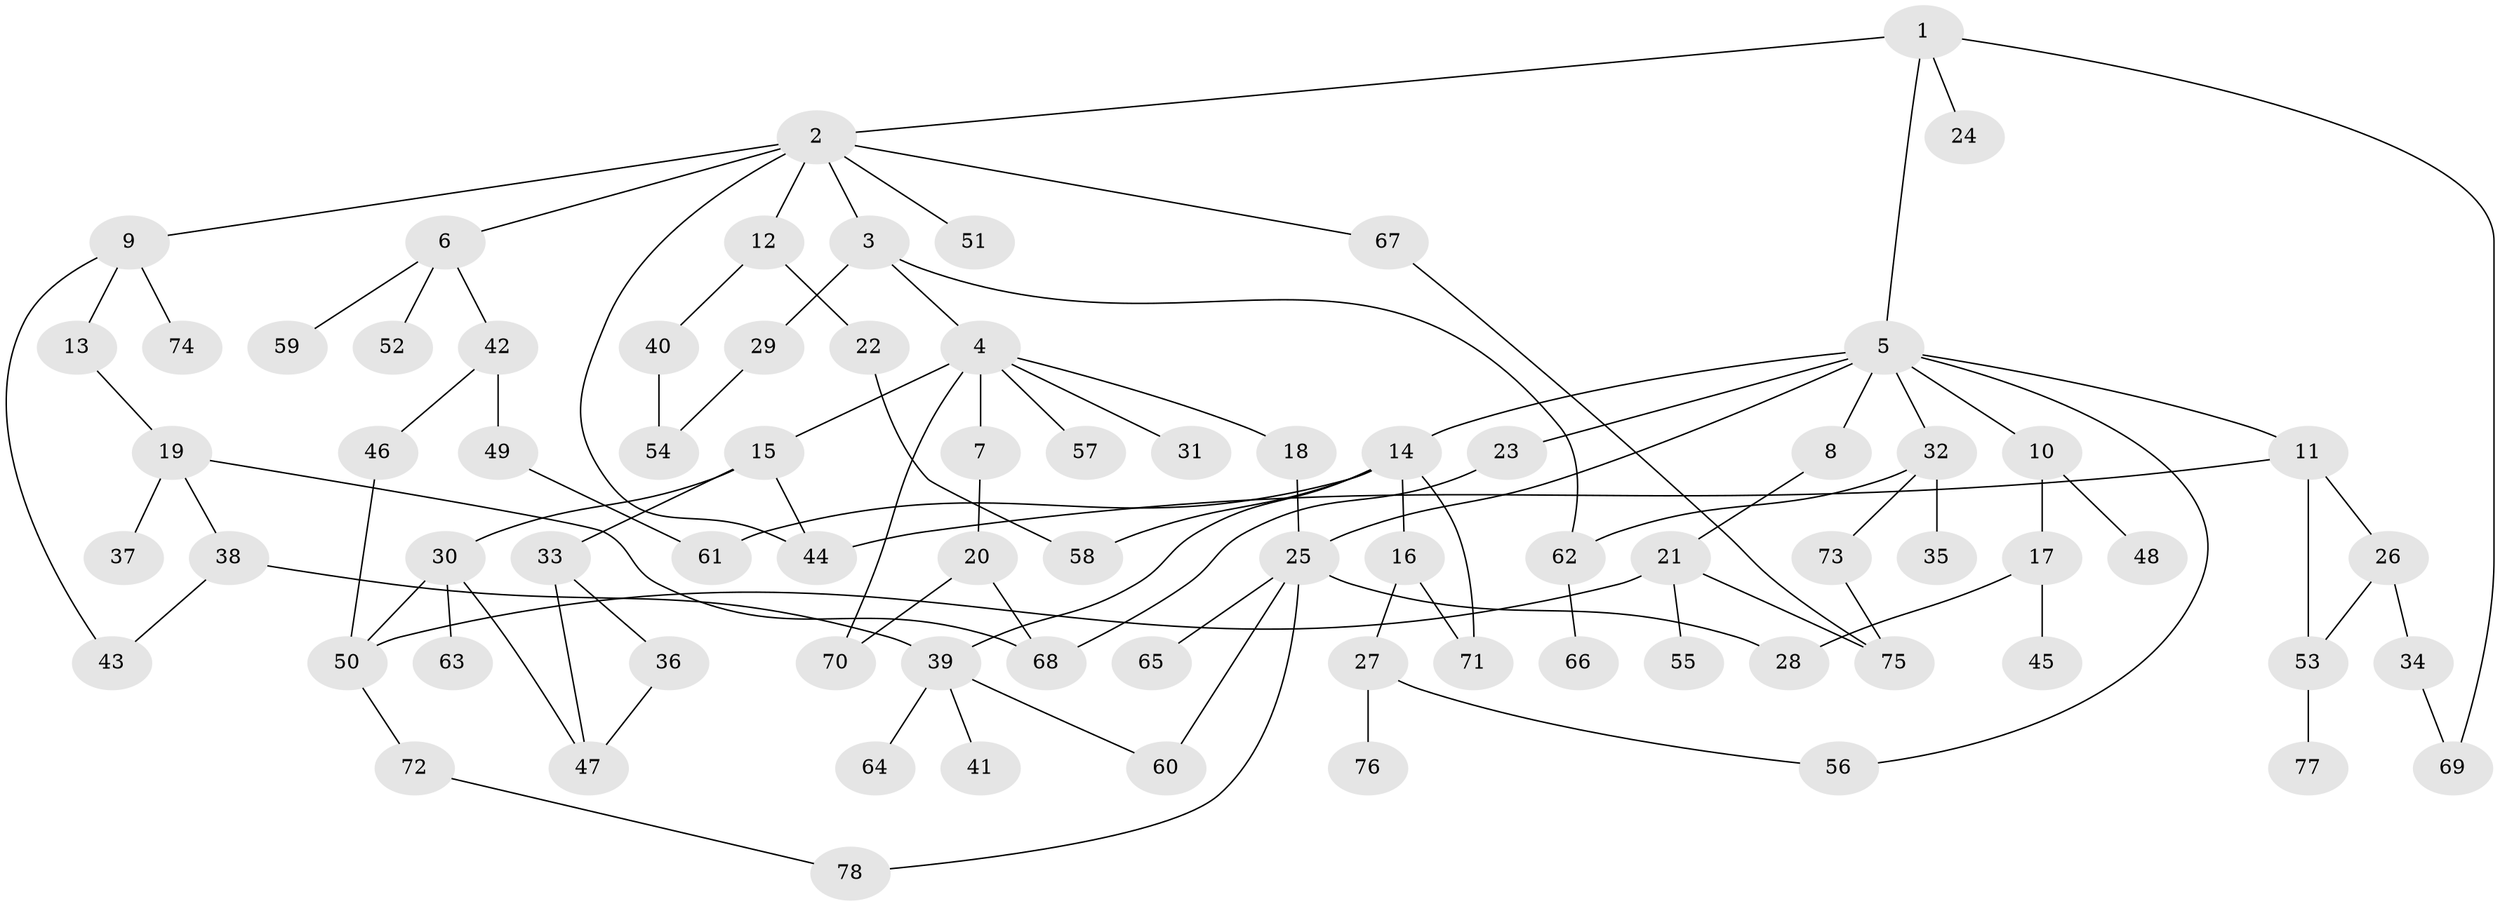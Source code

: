 // Generated by graph-tools (version 1.1) at 2025/25/03/09/25 03:25:35]
// undirected, 78 vertices, 102 edges
graph export_dot {
graph [start="1"]
  node [color=gray90,style=filled];
  1;
  2;
  3;
  4;
  5;
  6;
  7;
  8;
  9;
  10;
  11;
  12;
  13;
  14;
  15;
  16;
  17;
  18;
  19;
  20;
  21;
  22;
  23;
  24;
  25;
  26;
  27;
  28;
  29;
  30;
  31;
  32;
  33;
  34;
  35;
  36;
  37;
  38;
  39;
  40;
  41;
  42;
  43;
  44;
  45;
  46;
  47;
  48;
  49;
  50;
  51;
  52;
  53;
  54;
  55;
  56;
  57;
  58;
  59;
  60;
  61;
  62;
  63;
  64;
  65;
  66;
  67;
  68;
  69;
  70;
  71;
  72;
  73;
  74;
  75;
  76;
  77;
  78;
  1 -- 2;
  1 -- 5;
  1 -- 24;
  1 -- 69;
  2 -- 3;
  2 -- 6;
  2 -- 9;
  2 -- 12;
  2 -- 44;
  2 -- 51;
  2 -- 67;
  3 -- 4;
  3 -- 29;
  3 -- 62;
  4 -- 7;
  4 -- 15;
  4 -- 18;
  4 -- 31;
  4 -- 57;
  4 -- 70;
  5 -- 8;
  5 -- 10;
  5 -- 11;
  5 -- 14;
  5 -- 23;
  5 -- 25;
  5 -- 32;
  5 -- 56;
  6 -- 42;
  6 -- 52;
  6 -- 59;
  7 -- 20;
  8 -- 21;
  9 -- 13;
  9 -- 74;
  9 -- 43;
  10 -- 17;
  10 -- 48;
  11 -- 26;
  11 -- 53;
  11 -- 44;
  12 -- 22;
  12 -- 40;
  13 -- 19;
  14 -- 16;
  14 -- 61;
  14 -- 71;
  14 -- 39;
  14 -- 58;
  15 -- 30;
  15 -- 33;
  15 -- 44;
  16 -- 27;
  16 -- 71;
  17 -- 28;
  17 -- 45;
  18 -- 25;
  19 -- 37;
  19 -- 38;
  19 -- 68;
  20 -- 68;
  20 -- 70;
  21 -- 55;
  21 -- 50;
  21 -- 75;
  22 -- 58;
  23 -- 68;
  25 -- 60;
  25 -- 65;
  25 -- 78;
  25 -- 28;
  26 -- 34;
  26 -- 53;
  27 -- 76;
  27 -- 56;
  29 -- 54;
  30 -- 50;
  30 -- 63;
  30 -- 47;
  32 -- 35;
  32 -- 73;
  32 -- 62;
  33 -- 36;
  33 -- 47;
  34 -- 69;
  36 -- 47;
  38 -- 39;
  38 -- 43;
  39 -- 41;
  39 -- 64;
  39 -- 60;
  40 -- 54;
  42 -- 46;
  42 -- 49;
  46 -- 50;
  49 -- 61;
  50 -- 72;
  53 -- 77;
  62 -- 66;
  67 -- 75;
  72 -- 78;
  73 -- 75;
}
